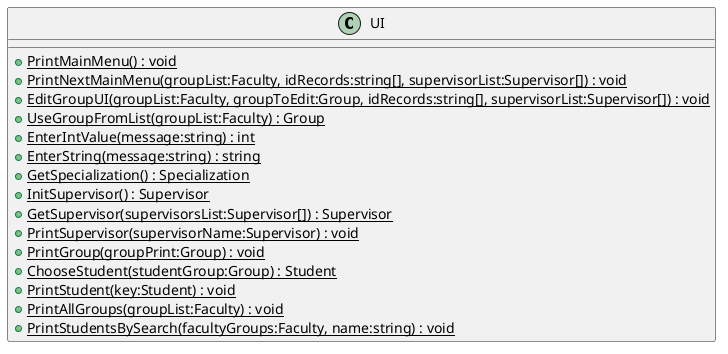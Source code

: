 @startuml
class UI {
    + {static} PrintMainMenu() : void
    + {static} PrintNextMainMenu(groupList:Faculty, idRecords:string[], supervisorList:Supervisor[]) : void
    + {static} EditGroupUI(groupList:Faculty, groupToEdit:Group, idRecords:string[], supervisorList:Supervisor[]) : void
    + {static} UseGroupFromList(groupList:Faculty) : Group
    + {static} EnterIntValue(message:string) : int
    + {static} EnterString(message:string) : string
    + {static} GetSpecialization() : Specialization
    + {static} InitSupervisor() : Supervisor
    + {static} GetSupervisor(supervisorsList:Supervisor[]) : Supervisor
    + {static} PrintSupervisor(supervisorName:Supervisor) : void
    + {static} PrintGroup(groupPrint:Group) : void
    + {static} ChooseStudent(studentGroup:Group) : Student
    + {static} PrintStudent(key:Student) : void
    + {static} PrintAllGroups(groupList:Faculty) : void
    + {static} PrintStudentsBySearch(facultyGroups:Faculty, name:string) : void
}
@enduml
